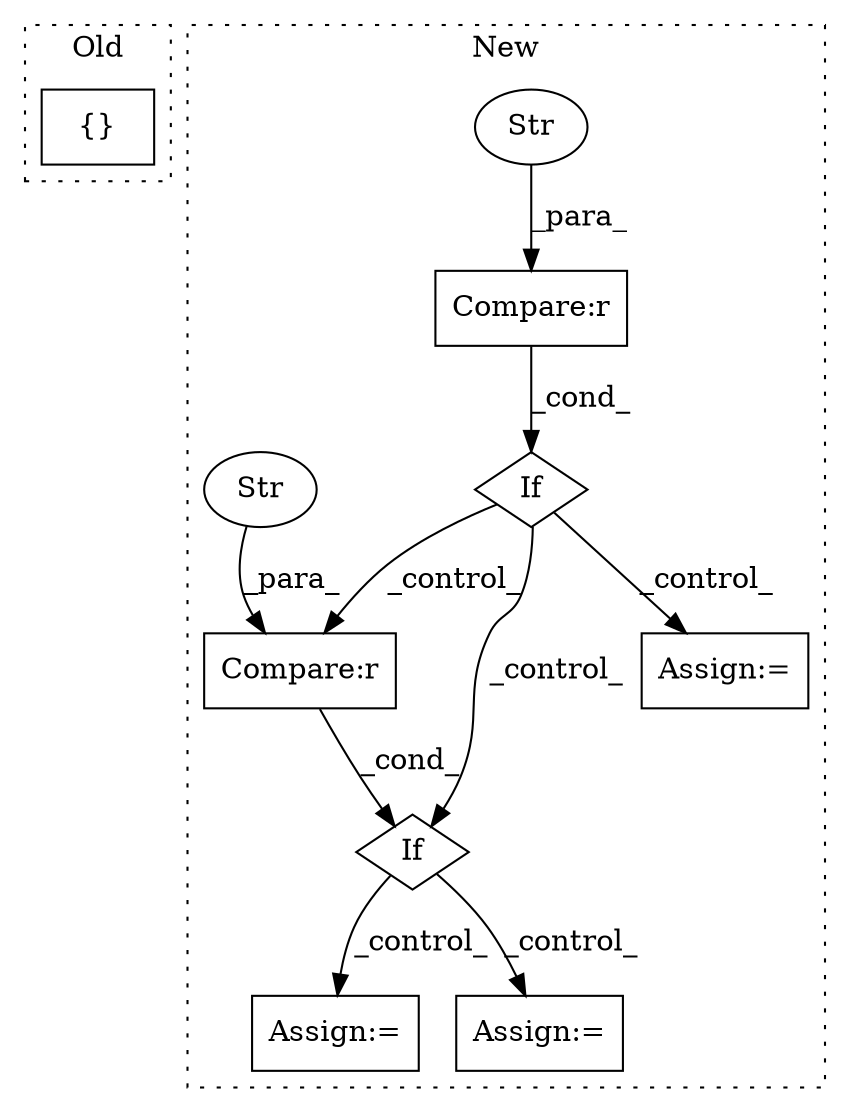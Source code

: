 digraph G {
subgraph cluster0 {
1 [label="{}" a="59" s="878,905" l="1,0" shape="box"];
label = "Old";
style="dotted";
}
subgraph cluster1 {
2 [label="If" a="96" s="1794,1828" l="3,18" shape="diamond"];
3 [label="Assign:=" a="68" s="1858" l="3" shape="box"];
4 [label="Compare:r" a="40" s="1797" l="31" shape="box"];
5 [label="Assign:=" a="68" s="1944" l="3" shape="box"];
6 [label="Str" a="66" s="1797" l="13" shape="ellipse"];
7 [label="If" a="96" s="1617,1647" l="3,14" shape="diamond"];
8 [label="Compare:r" a="40" s="1620" l="27" shape="box"];
9 [label="Str" a="66" s="1620" l="9" shape="ellipse"];
10 [label="Assign:=" a="68" s="2105" l="3" shape="box"];
label = "New";
style="dotted";
}
2 -> 5 [label="_control_"];
2 -> 3 [label="_control_"];
4 -> 2 [label="_cond_"];
6 -> 4 [label="_para_"];
7 -> 10 [label="_control_"];
7 -> 4 [label="_control_"];
7 -> 2 [label="_control_"];
8 -> 7 [label="_cond_"];
9 -> 8 [label="_para_"];
}